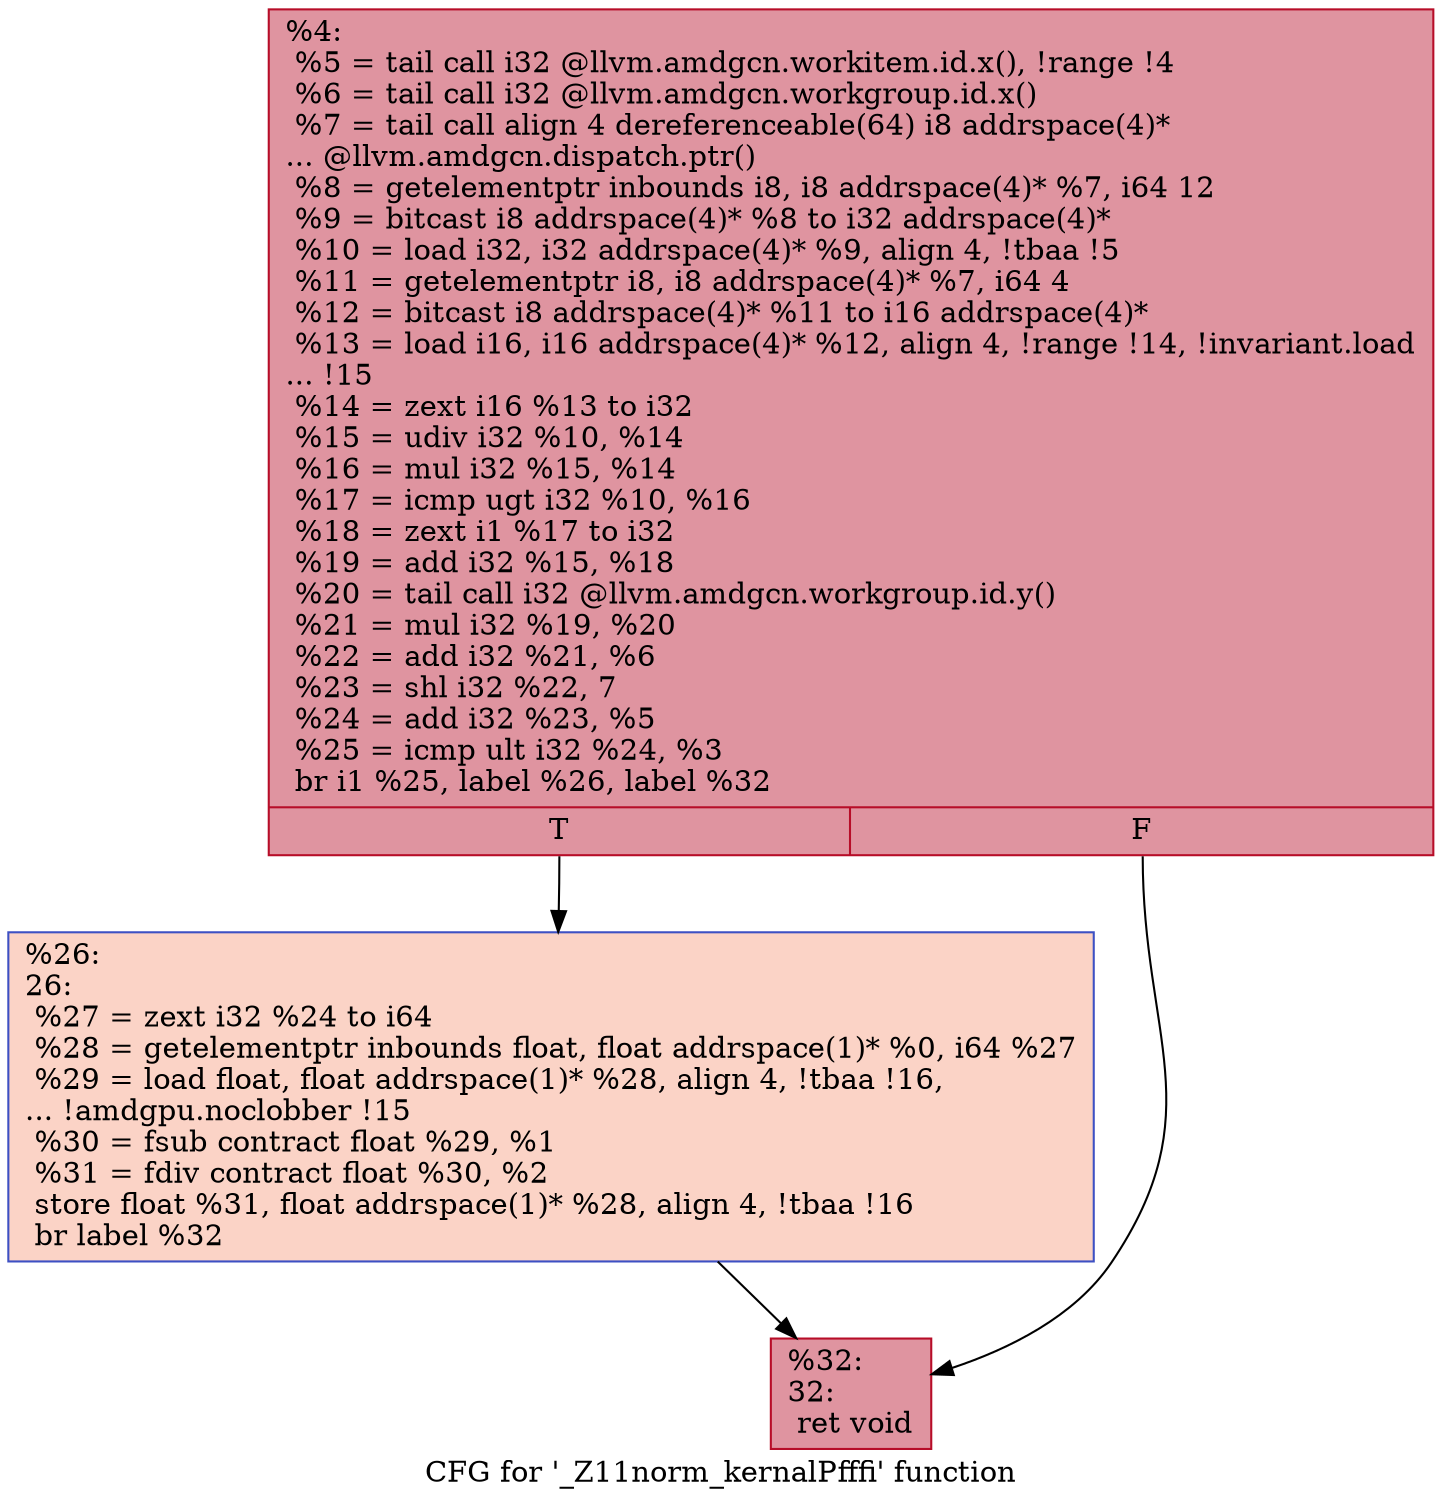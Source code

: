 digraph "CFG for '_Z11norm_kernalPfffi' function" {
	label="CFG for '_Z11norm_kernalPfffi' function";

	Node0x49a03e0 [shape=record,color="#b70d28ff", style=filled, fillcolor="#b70d2870",label="{%4:\l  %5 = tail call i32 @llvm.amdgcn.workitem.id.x(), !range !4\l  %6 = tail call i32 @llvm.amdgcn.workgroup.id.x()\l  %7 = tail call align 4 dereferenceable(64) i8 addrspace(4)*\l... @llvm.amdgcn.dispatch.ptr()\l  %8 = getelementptr inbounds i8, i8 addrspace(4)* %7, i64 12\l  %9 = bitcast i8 addrspace(4)* %8 to i32 addrspace(4)*\l  %10 = load i32, i32 addrspace(4)* %9, align 4, !tbaa !5\l  %11 = getelementptr i8, i8 addrspace(4)* %7, i64 4\l  %12 = bitcast i8 addrspace(4)* %11 to i16 addrspace(4)*\l  %13 = load i16, i16 addrspace(4)* %12, align 4, !range !14, !invariant.load\l... !15\l  %14 = zext i16 %13 to i32\l  %15 = udiv i32 %10, %14\l  %16 = mul i32 %15, %14\l  %17 = icmp ugt i32 %10, %16\l  %18 = zext i1 %17 to i32\l  %19 = add i32 %15, %18\l  %20 = tail call i32 @llvm.amdgcn.workgroup.id.y()\l  %21 = mul i32 %19, %20\l  %22 = add i32 %21, %6\l  %23 = shl i32 %22, 7\l  %24 = add i32 %23, %5\l  %25 = icmp ult i32 %24, %3\l  br i1 %25, label %26, label %32\l|{<s0>T|<s1>F}}"];
	Node0x49a03e0:s0 -> Node0x49a2be0;
	Node0x49a03e0:s1 -> Node0x49a2c70;
	Node0x49a2be0 [shape=record,color="#3d50c3ff", style=filled, fillcolor="#f59c7d70",label="{%26:\l26:                                               \l  %27 = zext i32 %24 to i64\l  %28 = getelementptr inbounds float, float addrspace(1)* %0, i64 %27\l  %29 = load float, float addrspace(1)* %28, align 4, !tbaa !16,\l... !amdgpu.noclobber !15\l  %30 = fsub contract float %29, %1\l  %31 = fdiv contract float %30, %2\l  store float %31, float addrspace(1)* %28, align 4, !tbaa !16\l  br label %32\l}"];
	Node0x49a2be0 -> Node0x49a2c70;
	Node0x49a2c70 [shape=record,color="#b70d28ff", style=filled, fillcolor="#b70d2870",label="{%32:\l32:                                               \l  ret void\l}"];
}
